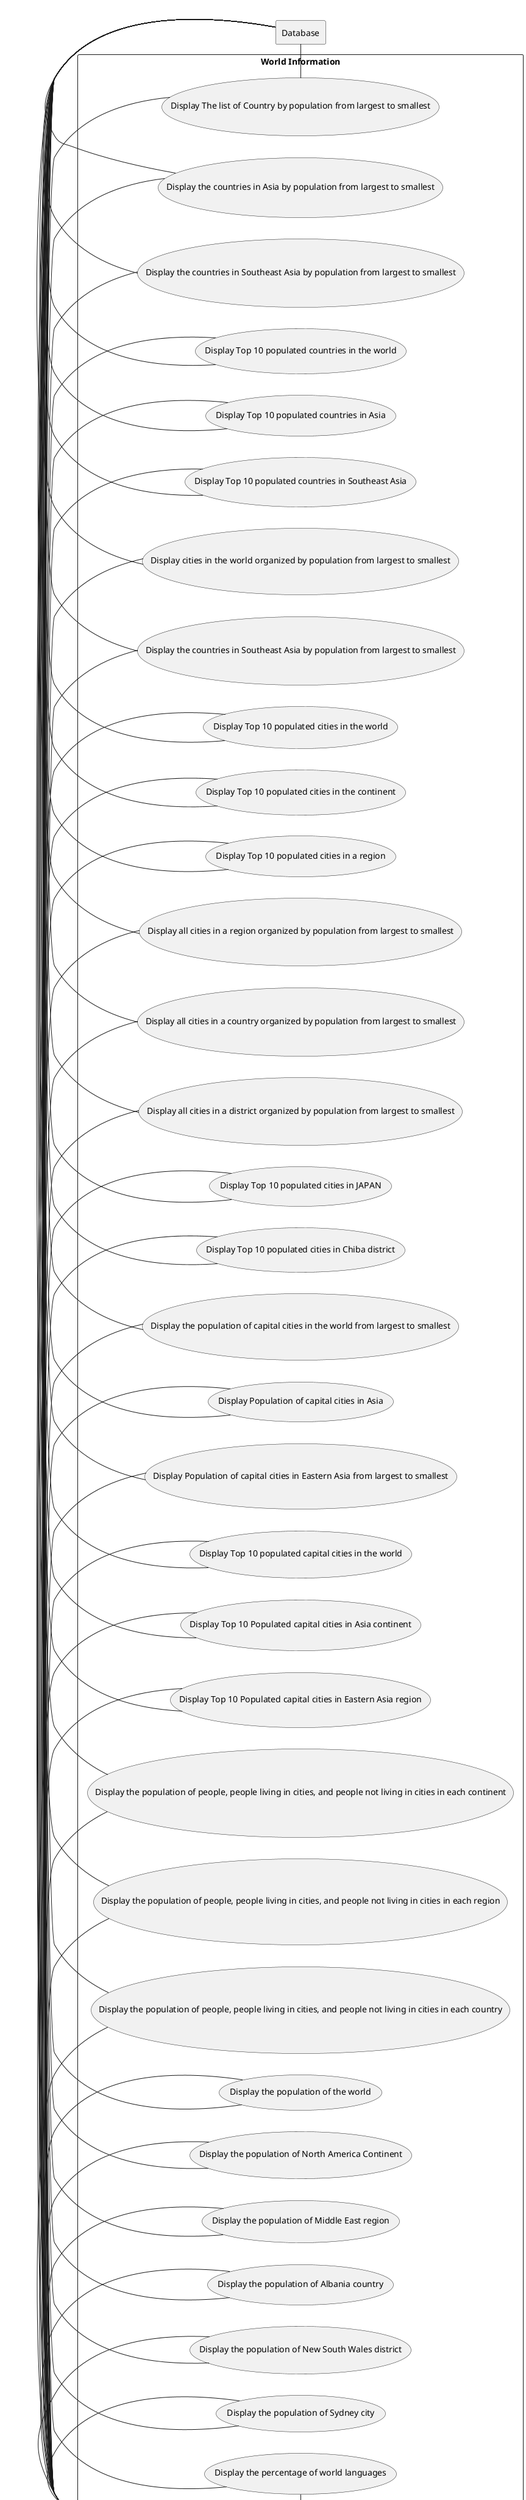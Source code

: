 @startuml

actor Users as "Users"
left to right direction
rectangle Database

rectangle "World Information" {
    usecase UC1 as "Display The list of Country by population from largest to smallest"
    Users - UC1
    UC1 - Database

    usecase UC2 as "Display the countries in Asia by population from largest to smallest"
    Users - UC2
    UC2 - Database

    usecase UC3 as "Display the countries in Southeast Asia by population from largest to smallest"
    Users - UC3
    UC3 - Database

    usecase UC4 as "Display Top 10 populated countries in the world"
    Users - UC4
    UC4 - Database

    usecase UC5 as "Display Top 10 populated countries in Asia"
    Users - UC5
    UC5 - Database

    usecase UC6 as "Display Top 10 populated countries in Southeast Asia"
    Users - UC6
    UC6 - Database

    usecase UC7 as "Display cities in the world organized by population from largest to smallest"
    Users - UC7
    UC7 - Database

    usecase UC8 as "Display the countries in Southeast Asia by population from largest to smallest"
    Users - UC8
    UC8 - Database

     usecase UC9 as "Display Top 10 populated cities in the world"
     Users - UC9
     UC9 - Database

      usecase UC10 as "Display Top 10 populated cities in the continent"
      Users - UC10
      UC10 - Database

      usecase UC11 as "Display Top 10 populated cities in a region"
      Users - UC11
      UC11 - Database

      usecase UC12 as "Display all cities in a region organized by population from largest to smallest"
      Users - UC12
      UC12 - Database

      usecase UC13 as "Display all cities in a country organized by population from largest to smallest"
      Users - UC13
      UC13 - Database

      usecase UC14 as "Display all cities in a district organized by population from largest to smallest"
      Users - UC14
      UC14 - Database

      usecase UC15 as "Display Top 10 populated cities in JAPAN"
      Users - UC15
      UC15 - Database

      usecase UC16 as "Display Top 10 populated cities in Chiba district"
      Users - UC16
      UC16 - Database

      usecase UC17 as "Display the population of capital cities in the world from largest to smallest"
      Users - UC17
      UC17 - Database

      usecase UC18 as "Display Population of capital cities in Asia"
      Users - UC18
      UC18 - Database

      usecase UC19 as "Display Population of capital cities in Eastern Asia from largest to smallest"
      Users - UC19
      UC19 - Database

      usecase UC20 as "Display Top 10 populated capital cities in the world"
      Users - UC20
      UC20 - Database

      usecase UC21 as "Display Top 10 Populated capital cities in Asia continent"
      Users - UC21
      UC21 - Database

      usecase UC22 as "Display Top 10 Populated capital cities in Eastern Asia region"
      Users - UC22
      UC22 - Database

      usecase UC23 as "Display the population of people, people living in cities, and people not living in cities in each continent"
      Users - UC23
      UC23 - Database

      usecase UC24 as "Display the population of people, people living in cities, and people not living in cities in each region"
      Users - UC24
      UC24 - Database

      usecase UC25 as "Display the population of people, people living in cities, and people not living in cities in each country"
      Users - UC25
      UC25 - Database

      usecase UC26 as "Display the population of the world"
      Users - UC26
      UC26 - Database

      usecase UC27 as "Display the population of North America Continent"
      Users - UC27
      UC27 - Database

      usecase UC28 as "Display the population of Middle East region"
      Users - UC28
      UC28 - Database

      usecase UC29 as "Display the population of Albania country"
      Users - UC29
      UC29 - Database

      usecase UC30 as "Display the population of New South Wales district"
      Users - UC30
      UC30 - Database

      usecase UC31 as "Display the population of Sydney city"
      Users - UC31
      UC31 - Database

      usecase UC32 as "Display the percentage of world languages"
      Users - UC32
      UC32 - Database
}

@enduml
